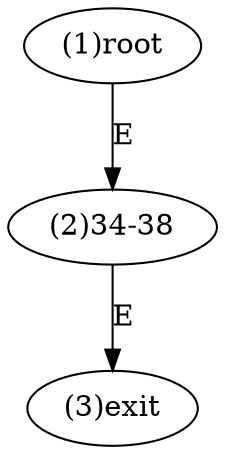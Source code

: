 digraph "" { 
1[ label="(1)root"];
2[ label="(2)34-38"];
3[ label="(3)exit"];
1->2[ label="E"];
2->3[ label="E"];
}
